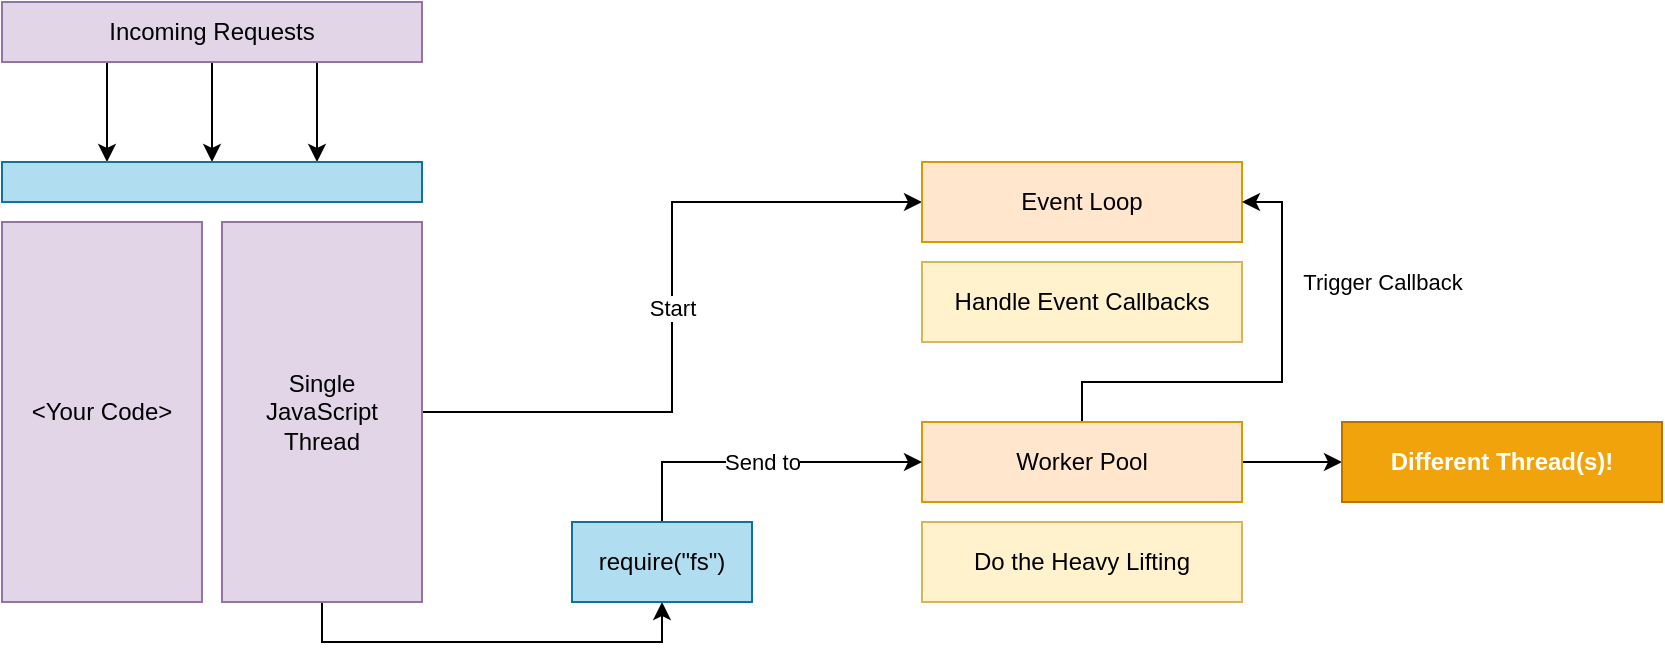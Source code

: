 <mxfile version="22.1.16" type="device">
  <diagram name="Page-1" id="if_dPxHvkPRTglUdSo7O">
    <mxGraphModel dx="1084" dy="951" grid="1" gridSize="10" guides="1" tooltips="1" connect="1" arrows="1" fold="1" page="1" pageScale="1" pageWidth="850" pageHeight="1100" math="0" shadow="0">
      <root>
        <mxCell id="0" />
        <mxCell id="1" parent="0" />
        <mxCell id="qkguA2ap4cuJKoMaDYO2-5" style="edgeStyle=orthogonalEdgeStyle;rounded=0;orthogonalLoop=1;jettySize=auto;html=1;entryX=0.5;entryY=0;entryDx=0;entryDy=0;" edge="1" parent="1" source="qkguA2ap4cuJKoMaDYO2-2" target="qkguA2ap4cuJKoMaDYO2-3">
          <mxGeometry relative="1" as="geometry" />
        </mxCell>
        <mxCell id="qkguA2ap4cuJKoMaDYO2-6" style="edgeStyle=orthogonalEdgeStyle;rounded=0;orthogonalLoop=1;jettySize=auto;html=1;exitX=0.25;exitY=1;exitDx=0;exitDy=0;entryX=0.25;entryY=0;entryDx=0;entryDy=0;" edge="1" parent="1" source="qkguA2ap4cuJKoMaDYO2-2" target="qkguA2ap4cuJKoMaDYO2-3">
          <mxGeometry relative="1" as="geometry" />
        </mxCell>
        <mxCell id="qkguA2ap4cuJKoMaDYO2-7" style="edgeStyle=orthogonalEdgeStyle;rounded=0;orthogonalLoop=1;jettySize=auto;html=1;exitX=0.75;exitY=1;exitDx=0;exitDy=0;entryX=0.75;entryY=0;entryDx=0;entryDy=0;" edge="1" parent="1" source="qkguA2ap4cuJKoMaDYO2-2" target="qkguA2ap4cuJKoMaDYO2-3">
          <mxGeometry relative="1" as="geometry" />
        </mxCell>
        <mxCell id="qkguA2ap4cuJKoMaDYO2-2" value="Incoming Requests" style="rounded=0;whiteSpace=wrap;html=1;fillColor=#e1d5e7;strokeColor=#9673a6;" vertex="1" parent="1">
          <mxGeometry x="140" y="360" width="210" height="30" as="geometry" />
        </mxCell>
        <mxCell id="qkguA2ap4cuJKoMaDYO2-3" value="" style="rounded=0;whiteSpace=wrap;html=1;fillColor=#b1ddf0;strokeColor=#10739e;" vertex="1" parent="1">
          <mxGeometry x="140" y="440" width="210" height="20" as="geometry" />
        </mxCell>
        <mxCell id="qkguA2ap4cuJKoMaDYO2-4" value="&amp;lt;Your Code&amp;gt;" style="rounded=0;whiteSpace=wrap;html=1;fillColor=#e1d5e7;strokeColor=#9673a6;" vertex="1" parent="1">
          <mxGeometry x="140" y="470" width="100" height="190" as="geometry" />
        </mxCell>
        <mxCell id="qkguA2ap4cuJKoMaDYO2-11" value="Start" style="edgeStyle=orthogonalEdgeStyle;rounded=0;orthogonalLoop=1;jettySize=auto;html=1;entryX=0;entryY=0.5;entryDx=0;entryDy=0;" edge="1" parent="1" source="qkguA2ap4cuJKoMaDYO2-8" target="qkguA2ap4cuJKoMaDYO2-9">
          <mxGeometry relative="1" as="geometry" />
        </mxCell>
        <mxCell id="qkguA2ap4cuJKoMaDYO2-22" style="edgeStyle=orthogonalEdgeStyle;rounded=0;orthogonalLoop=1;jettySize=auto;html=1;entryX=0.5;entryY=1;entryDx=0;entryDy=0;" edge="1" parent="1" source="qkguA2ap4cuJKoMaDYO2-8" target="qkguA2ap4cuJKoMaDYO2-17">
          <mxGeometry relative="1" as="geometry">
            <Array as="points">
              <mxPoint x="300" y="680" />
              <mxPoint x="470" y="680" />
            </Array>
          </mxGeometry>
        </mxCell>
        <mxCell id="qkguA2ap4cuJKoMaDYO2-8" value="Single&lt;br&gt;JavaScript&lt;br&gt;Thread" style="rounded=0;whiteSpace=wrap;html=1;fillColor=#e1d5e7;strokeColor=#9673a6;" vertex="1" parent="1">
          <mxGeometry x="250" y="470" width="100" height="190" as="geometry" />
        </mxCell>
        <mxCell id="qkguA2ap4cuJKoMaDYO2-9" value="Event Loop" style="rounded=0;whiteSpace=wrap;html=1;fillColor=#ffe6cc;strokeColor=#d79b00;" vertex="1" parent="1">
          <mxGeometry x="600" y="440" width="160" height="40" as="geometry" />
        </mxCell>
        <mxCell id="qkguA2ap4cuJKoMaDYO2-10" value="Handle Event Callbacks" style="rounded=0;whiteSpace=wrap;html=1;fillColor=#fff2cc;strokeColor=#d6b656;" vertex="1" parent="1">
          <mxGeometry x="600" y="490" width="160" height="40" as="geometry" />
        </mxCell>
        <mxCell id="qkguA2ap4cuJKoMaDYO2-15" style="edgeStyle=orthogonalEdgeStyle;rounded=0;orthogonalLoop=1;jettySize=auto;html=1;entryX=0;entryY=0.5;entryDx=0;entryDy=0;" edge="1" parent="1" source="qkguA2ap4cuJKoMaDYO2-12" target="qkguA2ap4cuJKoMaDYO2-14">
          <mxGeometry relative="1" as="geometry" />
        </mxCell>
        <mxCell id="qkguA2ap4cuJKoMaDYO2-16" value="Trigger Callback" style="edgeStyle=orthogonalEdgeStyle;rounded=0;orthogonalLoop=1;jettySize=auto;html=1;entryX=1;entryY=0.5;entryDx=0;entryDy=0;" edge="1" parent="1" source="qkguA2ap4cuJKoMaDYO2-12" target="qkguA2ap4cuJKoMaDYO2-9">
          <mxGeometry x="0.478" y="-50" relative="1" as="geometry">
            <Array as="points">
              <mxPoint x="680" y="550" />
              <mxPoint x="780" y="550" />
              <mxPoint x="780" y="460" />
            </Array>
            <mxPoint as="offset" />
          </mxGeometry>
        </mxCell>
        <mxCell id="qkguA2ap4cuJKoMaDYO2-12" value="Worker Pool" style="rounded=0;whiteSpace=wrap;html=1;fillColor=#ffe6cc;strokeColor=#d79b00;" vertex="1" parent="1">
          <mxGeometry x="600" y="570" width="160" height="40" as="geometry" />
        </mxCell>
        <mxCell id="qkguA2ap4cuJKoMaDYO2-13" value="Do the Heavy Lifting" style="rounded=0;whiteSpace=wrap;html=1;fillColor=#fff2cc;strokeColor=#d6b656;" vertex="1" parent="1">
          <mxGeometry x="600" y="620" width="160" height="40" as="geometry" />
        </mxCell>
        <mxCell id="qkguA2ap4cuJKoMaDYO2-14" value="Different Thread(s)!" style="rounded=0;whiteSpace=wrap;html=1;fillColor=#f0a30a;strokeColor=#BD7000;fontColor=#FFFFFF;fontStyle=1" vertex="1" parent="1">
          <mxGeometry x="810" y="570" width="160" height="40" as="geometry" />
        </mxCell>
        <mxCell id="qkguA2ap4cuJKoMaDYO2-23" value="Send to" style="edgeStyle=orthogonalEdgeStyle;rounded=0;orthogonalLoop=1;jettySize=auto;html=1;entryX=0;entryY=0.5;entryDx=0;entryDy=0;" edge="1" parent="1" source="qkguA2ap4cuJKoMaDYO2-17" target="qkguA2ap4cuJKoMaDYO2-12">
          <mxGeometry relative="1" as="geometry">
            <Array as="points">
              <mxPoint x="470" y="590" />
            </Array>
          </mxGeometry>
        </mxCell>
        <mxCell id="qkguA2ap4cuJKoMaDYO2-17" value="require(&quot;fs&quot;)" style="rounded=0;whiteSpace=wrap;html=1;fillColor=#b1ddf0;strokeColor=#10739e;" vertex="1" parent="1">
          <mxGeometry x="425" y="620" width="90" height="40" as="geometry" />
        </mxCell>
      </root>
    </mxGraphModel>
  </diagram>
</mxfile>
